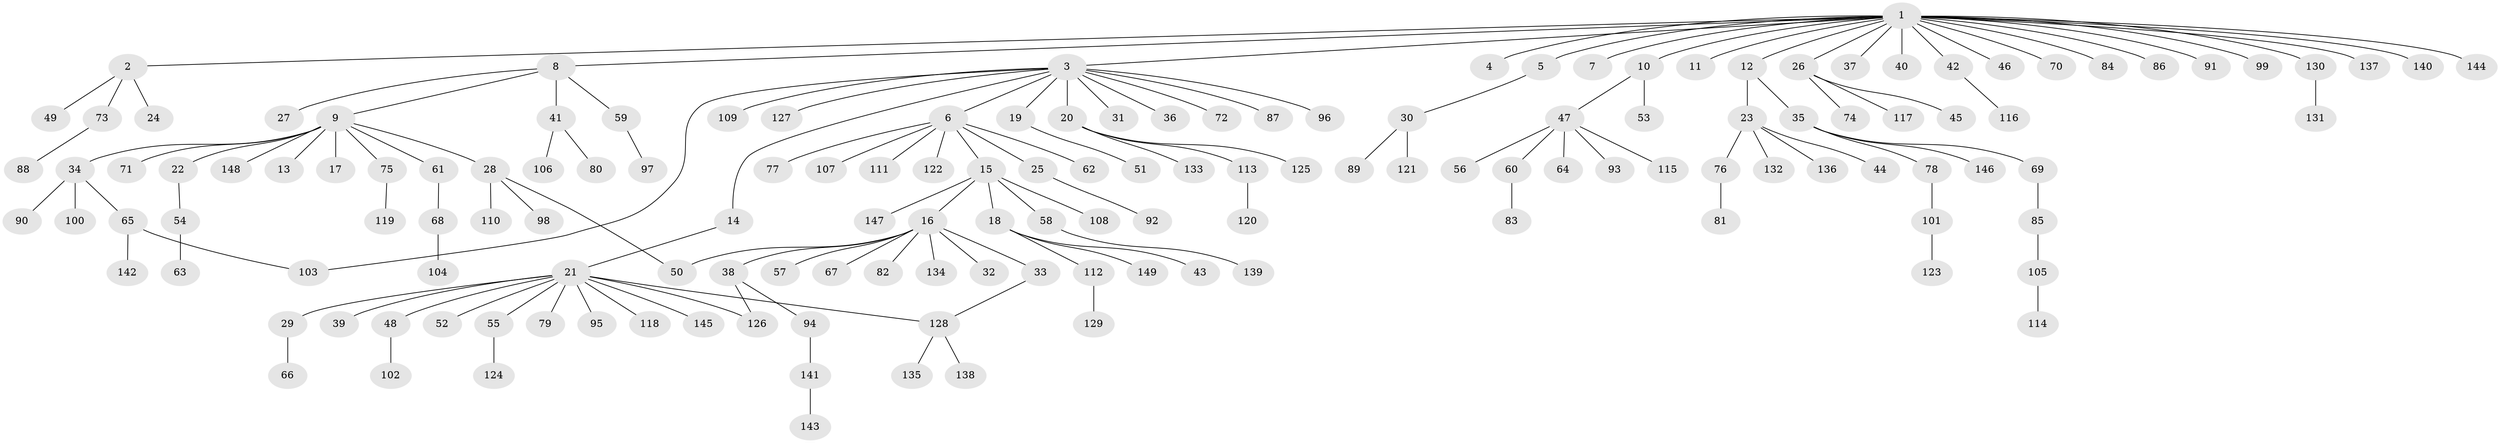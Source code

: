 // Generated by graph-tools (version 1.1) at 2025/25/03/09/25 03:25:56]
// undirected, 149 vertices, 152 edges
graph export_dot {
graph [start="1"]
  node [color=gray90,style=filled];
  1;
  2;
  3;
  4;
  5;
  6;
  7;
  8;
  9;
  10;
  11;
  12;
  13;
  14;
  15;
  16;
  17;
  18;
  19;
  20;
  21;
  22;
  23;
  24;
  25;
  26;
  27;
  28;
  29;
  30;
  31;
  32;
  33;
  34;
  35;
  36;
  37;
  38;
  39;
  40;
  41;
  42;
  43;
  44;
  45;
  46;
  47;
  48;
  49;
  50;
  51;
  52;
  53;
  54;
  55;
  56;
  57;
  58;
  59;
  60;
  61;
  62;
  63;
  64;
  65;
  66;
  67;
  68;
  69;
  70;
  71;
  72;
  73;
  74;
  75;
  76;
  77;
  78;
  79;
  80;
  81;
  82;
  83;
  84;
  85;
  86;
  87;
  88;
  89;
  90;
  91;
  92;
  93;
  94;
  95;
  96;
  97;
  98;
  99;
  100;
  101;
  102;
  103;
  104;
  105;
  106;
  107;
  108;
  109;
  110;
  111;
  112;
  113;
  114;
  115;
  116;
  117;
  118;
  119;
  120;
  121;
  122;
  123;
  124;
  125;
  126;
  127;
  128;
  129;
  130;
  131;
  132;
  133;
  134;
  135;
  136;
  137;
  138;
  139;
  140;
  141;
  142;
  143;
  144;
  145;
  146;
  147;
  148;
  149;
  1 -- 2;
  1 -- 3;
  1 -- 4;
  1 -- 5;
  1 -- 7;
  1 -- 8;
  1 -- 10;
  1 -- 11;
  1 -- 12;
  1 -- 26;
  1 -- 37;
  1 -- 40;
  1 -- 42;
  1 -- 46;
  1 -- 70;
  1 -- 84;
  1 -- 86;
  1 -- 91;
  1 -- 99;
  1 -- 130;
  1 -- 137;
  1 -- 140;
  1 -- 144;
  2 -- 24;
  2 -- 49;
  2 -- 73;
  3 -- 6;
  3 -- 14;
  3 -- 19;
  3 -- 20;
  3 -- 31;
  3 -- 36;
  3 -- 72;
  3 -- 87;
  3 -- 96;
  3 -- 103;
  3 -- 109;
  3 -- 127;
  5 -- 30;
  6 -- 15;
  6 -- 25;
  6 -- 62;
  6 -- 77;
  6 -- 107;
  6 -- 111;
  6 -- 122;
  8 -- 9;
  8 -- 27;
  8 -- 41;
  8 -- 59;
  9 -- 13;
  9 -- 17;
  9 -- 22;
  9 -- 28;
  9 -- 34;
  9 -- 61;
  9 -- 71;
  9 -- 75;
  9 -- 148;
  10 -- 47;
  10 -- 53;
  12 -- 23;
  12 -- 35;
  14 -- 21;
  15 -- 16;
  15 -- 18;
  15 -- 58;
  15 -- 108;
  15 -- 147;
  16 -- 32;
  16 -- 33;
  16 -- 38;
  16 -- 50;
  16 -- 57;
  16 -- 67;
  16 -- 82;
  16 -- 134;
  18 -- 43;
  18 -- 112;
  18 -- 149;
  19 -- 51;
  20 -- 113;
  20 -- 125;
  20 -- 133;
  21 -- 29;
  21 -- 39;
  21 -- 48;
  21 -- 52;
  21 -- 55;
  21 -- 79;
  21 -- 95;
  21 -- 118;
  21 -- 126;
  21 -- 128;
  21 -- 145;
  22 -- 54;
  23 -- 44;
  23 -- 76;
  23 -- 132;
  23 -- 136;
  25 -- 92;
  26 -- 45;
  26 -- 74;
  26 -- 117;
  28 -- 50;
  28 -- 98;
  28 -- 110;
  29 -- 66;
  30 -- 89;
  30 -- 121;
  33 -- 128;
  34 -- 65;
  34 -- 90;
  34 -- 100;
  35 -- 69;
  35 -- 78;
  35 -- 146;
  38 -- 94;
  38 -- 126;
  41 -- 80;
  41 -- 106;
  42 -- 116;
  47 -- 56;
  47 -- 60;
  47 -- 64;
  47 -- 93;
  47 -- 115;
  48 -- 102;
  54 -- 63;
  55 -- 124;
  58 -- 139;
  59 -- 97;
  60 -- 83;
  61 -- 68;
  65 -- 103;
  65 -- 142;
  68 -- 104;
  69 -- 85;
  73 -- 88;
  75 -- 119;
  76 -- 81;
  78 -- 101;
  85 -- 105;
  94 -- 141;
  101 -- 123;
  105 -- 114;
  112 -- 129;
  113 -- 120;
  128 -- 135;
  128 -- 138;
  130 -- 131;
  141 -- 143;
}
